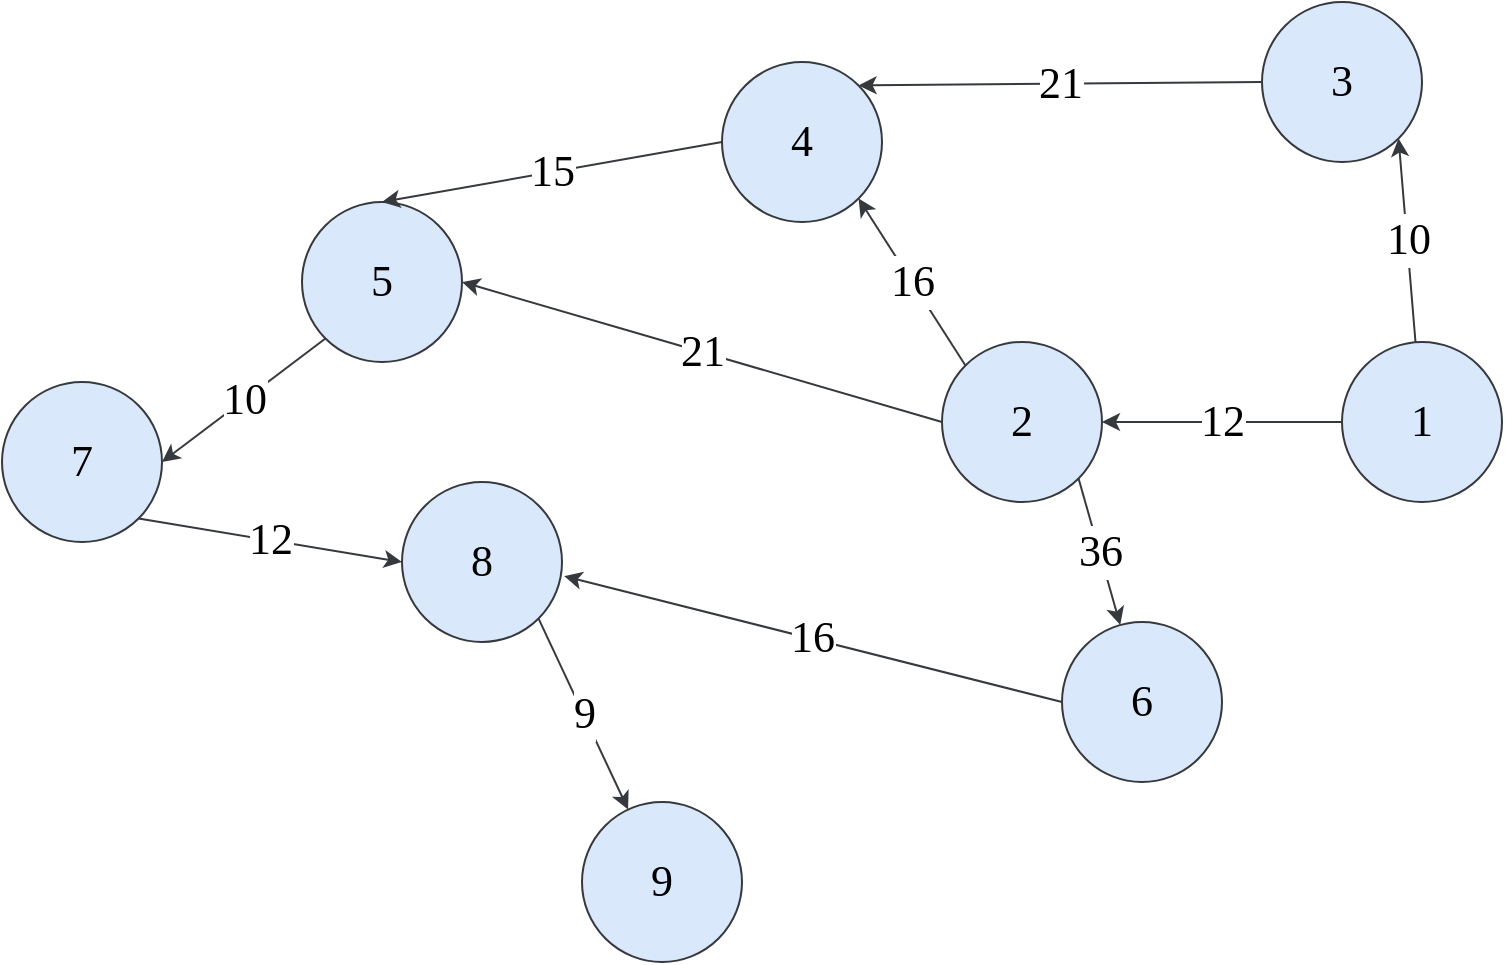 <mxfile version="20.5.1" type="github">
  <diagram id="849nflGfxSTHiXKI6onO" name="Страница 1">
    <mxGraphModel dx="948" dy="529" grid="0" gridSize="10" guides="1" tooltips="1" connect="1" arrows="1" fold="1" page="0" pageScale="1" pageWidth="827" pageHeight="1169" math="0" shadow="0">
      <root>
        <mxCell id="0" />
        <mxCell id="1" parent="0" />
        <mxCell id="LijQFuNl5dc40pKVmMnD-1" value="1" style="ellipse;whiteSpace=wrap;html=1;aspect=fixed;fontSize=22;fontFamily=Times New Roman;fillColor=#dae8fc;strokeColor=#36393D;verticalAlign=middle;" vertex="1" parent="1">
          <mxGeometry x="760" y="500" width="80" height="80" as="geometry" />
        </mxCell>
        <mxCell id="LijQFuNl5dc40pKVmMnD-2" value="2" style="ellipse;whiteSpace=wrap;html=1;aspect=fixed;fontSize=22;fontFamily=Times New Roman;fillColor=#dae8fc;strokeColor=#36393D;verticalAlign=middle;" vertex="1" parent="1">
          <mxGeometry x="560" y="500" width="80" height="80" as="geometry" />
        </mxCell>
        <mxCell id="LijQFuNl5dc40pKVmMnD-3" value="3" style="ellipse;whiteSpace=wrap;html=1;aspect=fixed;fontSize=22;fontFamily=Times New Roman;fillColor=#dae8fc;strokeColor=#36393D;" vertex="1" parent="1">
          <mxGeometry x="720" y="330" width="80" height="80" as="geometry" />
        </mxCell>
        <mxCell id="LijQFuNl5dc40pKVmMnD-6" value="10" style="endArrow=classic;html=1;rounded=0;entryX=1;entryY=1;entryDx=0;entryDy=0;fontSize=22;fontFamily=Times New Roman;fillColor=#dae8fc;strokeColor=#36393D;verticalAlign=middle;" edge="1" parent="1" source="LijQFuNl5dc40pKVmMnD-1" target="LijQFuNl5dc40pKVmMnD-3">
          <mxGeometry width="50" height="50" relative="1" as="geometry">
            <mxPoint x="290" y="470" as="sourcePoint" />
            <mxPoint x="340" y="420" as="targetPoint" />
          </mxGeometry>
        </mxCell>
        <mxCell id="LijQFuNl5dc40pKVmMnD-7" value="12" style="endArrow=classic;html=1;rounded=0;exitX=0;exitY=0.5;exitDx=0;exitDy=0;entryX=1;entryY=0.5;entryDx=0;entryDy=0;fontSize=22;fontFamily=Times New Roman;fillColor=#dae8fc;strokeColor=#36393D;verticalAlign=middle;" edge="1" parent="1" source="LijQFuNl5dc40pKVmMnD-1" target="LijQFuNl5dc40pKVmMnD-2">
          <mxGeometry width="50" height="50" relative="1" as="geometry">
            <mxPoint x="510" y="580" as="sourcePoint" />
            <mxPoint x="504" y="560" as="targetPoint" />
          </mxGeometry>
        </mxCell>
        <mxCell id="LijQFuNl5dc40pKVmMnD-8" value="6" style="ellipse;whiteSpace=wrap;html=1;aspect=fixed;fontSize=22;fontFamily=Times New Roman;fillColor=#dae8fc;strokeColor=#36393D;verticalAlign=middle;" vertex="1" parent="1">
          <mxGeometry x="620" y="640" width="80" height="80" as="geometry" />
        </mxCell>
        <mxCell id="LijQFuNl5dc40pKVmMnD-9" value="36" style="endArrow=classic;html=1;rounded=0;exitX=1;exitY=1;exitDx=0;exitDy=0;fontSize=22;fontFamily=Times New Roman;fillColor=#dae8fc;strokeColor=#36393D;verticalAlign=middle;" edge="1" parent="1" source="LijQFuNl5dc40pKVmMnD-2" target="LijQFuNl5dc40pKVmMnD-8">
          <mxGeometry width="50" height="50" relative="1" as="geometry">
            <mxPoint x="370" y="590" as="sourcePoint" />
            <mxPoint x="420" y="540" as="targetPoint" />
          </mxGeometry>
        </mxCell>
        <mxCell id="LijQFuNl5dc40pKVmMnD-10" value="4" style="ellipse;whiteSpace=wrap;html=1;aspect=fixed;fontSize=22;fontFamily=Times New Roman;fillColor=#dae8fc;strokeColor=#36393D;" vertex="1" parent="1">
          <mxGeometry x="450" y="360" width="80" height="80" as="geometry" />
        </mxCell>
        <mxCell id="LijQFuNl5dc40pKVmMnD-11" value="16" style="endArrow=classic;html=1;rounded=0;entryX=1;entryY=1;entryDx=0;entryDy=0;exitX=0;exitY=0;exitDx=0;exitDy=0;fontSize=22;fontFamily=Times New Roman;fillColor=#dae8fc;strokeColor=#36393D;verticalAlign=middle;" edge="1" parent="1" source="LijQFuNl5dc40pKVmMnD-2" target="LijQFuNl5dc40pKVmMnD-10">
          <mxGeometry width="50" height="50" relative="1" as="geometry">
            <mxPoint x="370" y="500" as="sourcePoint" />
            <mxPoint x="420" y="450" as="targetPoint" />
          </mxGeometry>
        </mxCell>
        <mxCell id="LijQFuNl5dc40pKVmMnD-12" value="21" style="endArrow=classic;html=1;rounded=0;exitX=0;exitY=0.5;exitDx=0;exitDy=0;entryX=1;entryY=0;entryDx=0;entryDy=0;fontSize=22;fontFamily=Times New Roman;fillColor=#dae8fc;strokeColor=#36393D;verticalAlign=middle;" edge="1" parent="1" source="LijQFuNl5dc40pKVmMnD-3" target="LijQFuNl5dc40pKVmMnD-10">
          <mxGeometry width="50" height="50" relative="1" as="geometry">
            <mxPoint x="270" y="350" as="sourcePoint" />
            <mxPoint x="320" y="300" as="targetPoint" />
          </mxGeometry>
        </mxCell>
        <mxCell id="LijQFuNl5dc40pKVmMnD-13" value="5" style="ellipse;whiteSpace=wrap;html=1;aspect=fixed;fontSize=22;fontFamily=Times New Roman;fillColor=#dae8fc;strokeColor=#36393D;" vertex="1" parent="1">
          <mxGeometry x="240" y="430" width="80" height="80" as="geometry" />
        </mxCell>
        <mxCell id="LijQFuNl5dc40pKVmMnD-14" value="21" style="endArrow=classic;html=1;rounded=0;entryX=1;entryY=0.5;entryDx=0;entryDy=0;exitX=0;exitY=0.5;exitDx=0;exitDy=0;fontSize=22;fontFamily=Times New Roman;fillColor=#dae8fc;strokeColor=#36393D;verticalAlign=middle;" edge="1" parent="1" source="LijQFuNl5dc40pKVmMnD-2" target="LijQFuNl5dc40pKVmMnD-13">
          <mxGeometry width="50" height="50" relative="1" as="geometry">
            <mxPoint x="430" y="640" as="sourcePoint" />
            <mxPoint x="660" y="600" as="targetPoint" />
          </mxGeometry>
        </mxCell>
        <mxCell id="LijQFuNl5dc40pKVmMnD-15" value="15" style="endArrow=classic;html=1;rounded=0;exitX=0;exitY=0.5;exitDx=0;exitDy=0;entryX=0.5;entryY=0;entryDx=0;entryDy=0;fontSize=22;fontFamily=Times New Roman;fillColor=#dae8fc;strokeColor=#36393D;verticalAlign=middle;" edge="1" parent="1" source="LijQFuNl5dc40pKVmMnD-10" target="LijQFuNl5dc40pKVmMnD-13">
          <mxGeometry width="50" height="50" relative="1" as="geometry">
            <mxPoint x="240" y="540" as="sourcePoint" />
            <mxPoint x="290" y="490" as="targetPoint" />
          </mxGeometry>
        </mxCell>
        <mxCell id="LijQFuNl5dc40pKVmMnD-16" value="7" style="ellipse;whiteSpace=wrap;html=1;aspect=fixed;fontSize=22;fontFamily=Times New Roman;fillColor=#dae8fc;strokeColor=#36393D;" vertex="1" parent="1">
          <mxGeometry x="90" y="520" width="80" height="80" as="geometry" />
        </mxCell>
        <mxCell id="LijQFuNl5dc40pKVmMnD-17" value="10" style="endArrow=classic;html=1;rounded=0;exitX=0;exitY=1;exitDx=0;exitDy=0;entryX=1;entryY=0.5;entryDx=0;entryDy=0;fontSize=22;fontFamily=Times New Roman;fillColor=#dae8fc;strokeColor=#36393D;" edge="1" parent="1" source="LijQFuNl5dc40pKVmMnD-13" target="LijQFuNl5dc40pKVmMnD-16">
          <mxGeometry width="50" height="50" relative="1" as="geometry">
            <mxPoint x="250" y="810" as="sourcePoint" />
            <mxPoint x="300" y="760" as="targetPoint" />
          </mxGeometry>
        </mxCell>
        <mxCell id="LijQFuNl5dc40pKVmMnD-18" value="8" style="ellipse;whiteSpace=wrap;html=1;aspect=fixed;fontSize=22;fontFamily=Times New Roman;fillColor=#dae8fc;strokeColor=#36393D;verticalAlign=middle;" vertex="1" parent="1">
          <mxGeometry x="290" y="570" width="80" height="80" as="geometry" />
        </mxCell>
        <mxCell id="LijQFuNl5dc40pKVmMnD-19" value="12" style="endArrow=classic;html=1;rounded=0;exitX=1;exitY=1;exitDx=0;exitDy=0;entryX=0;entryY=0.5;entryDx=0;entryDy=0;fontSize=22;fontFamily=Times New Roman;fillColor=#dae8fc;strokeColor=#36393D;" edge="1" parent="1" source="LijQFuNl5dc40pKVmMnD-16" target="LijQFuNl5dc40pKVmMnD-18">
          <mxGeometry width="50" height="50" relative="1" as="geometry">
            <mxPoint x="250" y="820" as="sourcePoint" />
            <mxPoint x="300" y="770" as="targetPoint" />
          </mxGeometry>
        </mxCell>
        <mxCell id="LijQFuNl5dc40pKVmMnD-20" value="16" style="endArrow=classic;html=1;rounded=0;exitX=0;exitY=0.5;exitDx=0;exitDy=0;entryX=1.013;entryY=0.588;entryDx=0;entryDy=0;entryPerimeter=0;fontSize=22;fontFamily=Times New Roman;fillColor=#dae8fc;strokeColor=#36393D;verticalAlign=middle;" edge="1" parent="1" source="LijQFuNl5dc40pKVmMnD-8" target="LijQFuNl5dc40pKVmMnD-18">
          <mxGeometry width="50" height="50" relative="1" as="geometry">
            <mxPoint x="480" y="820" as="sourcePoint" />
            <mxPoint x="530" y="770" as="targetPoint" />
          </mxGeometry>
        </mxCell>
        <mxCell id="LijQFuNl5dc40pKVmMnD-21" value="9" style="ellipse;whiteSpace=wrap;html=1;aspect=fixed;fontSize=22;fontFamily=Times New Roman;fillColor=#dae8fc;strokeColor=#36393D;" vertex="1" parent="1">
          <mxGeometry x="380" y="730" width="80" height="80" as="geometry" />
        </mxCell>
        <mxCell id="LijQFuNl5dc40pKVmMnD-22" value="9" style="endArrow=classic;html=1;rounded=0;exitX=1;exitY=1;exitDx=0;exitDy=0;fontSize=22;fontFamily=Times New Roman;fillColor=#dae8fc;strokeColor=#36393D;verticalAlign=middle;" edge="1" parent="1" source="LijQFuNl5dc40pKVmMnD-18" target="LijQFuNl5dc40pKVmMnD-21">
          <mxGeometry width="50" height="50" relative="1" as="geometry">
            <mxPoint x="340" y="880" as="sourcePoint" />
            <mxPoint x="390" y="830" as="targetPoint" />
          </mxGeometry>
        </mxCell>
      </root>
    </mxGraphModel>
  </diagram>
</mxfile>
